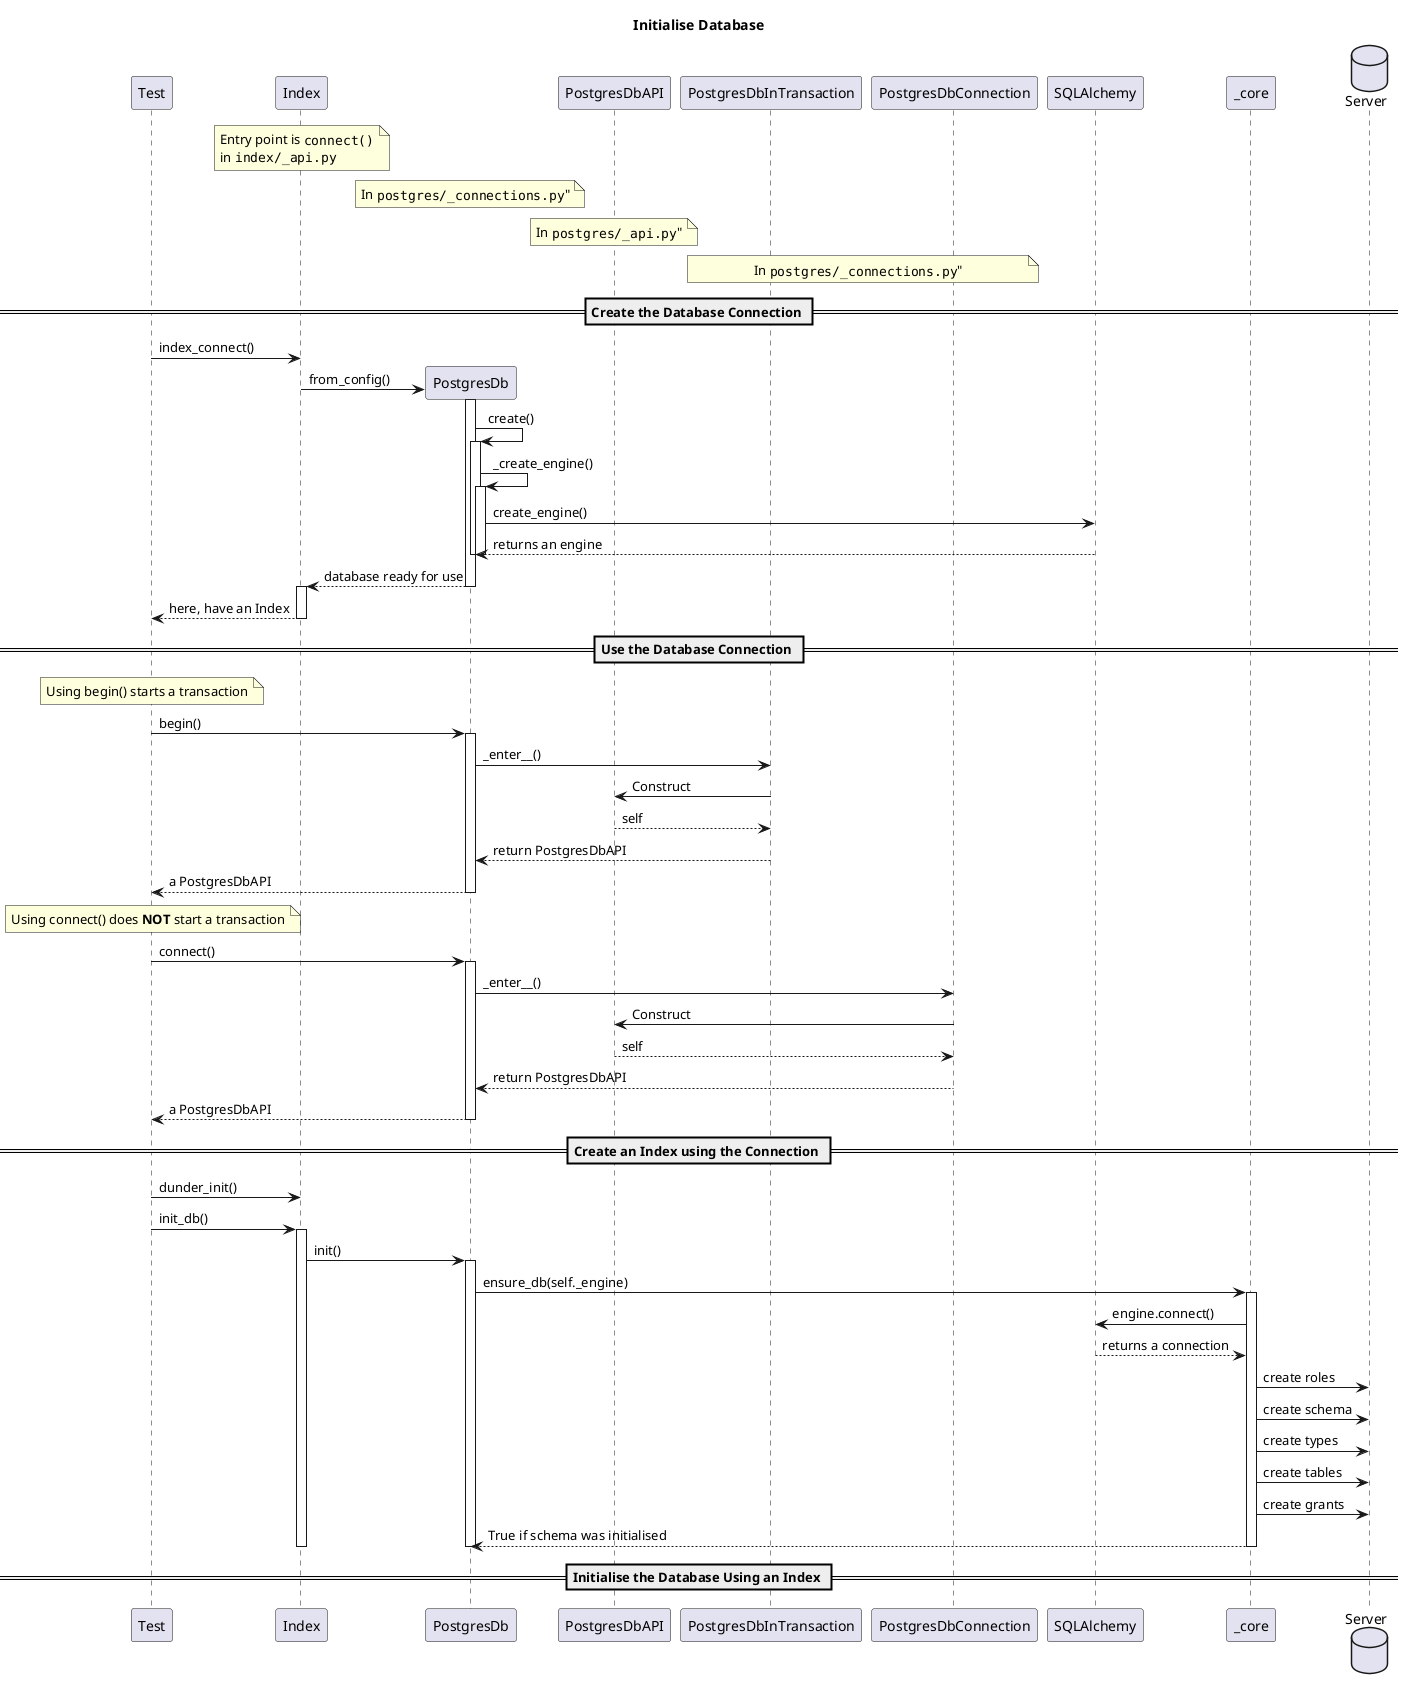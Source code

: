 @startuml
title Initialise Database
participant Test
participant Index
participant PostgresDb
participant PostgresDbAPI


note over Index: Entry point is ""connect()""\nin ""index/_api.py""
note over PostgresDb: In ""postgres/_connections.py"""
note over PostgresDbAPI: In ""postgres/_api.py"""
note over PostgresDbInTransaction,PostgresDbConnection: In ""postgres/_connections.py"""

== Create the Database Connection ==

Test -> Index: index_connect()
create PostgresDb
Index -> PostgresDb: from_config()
activate PostgresDb
    PostgresDb -> PostgresDb: create()
    activate PostgresDb

        PostgresDb -> PostgresDb: _create_engine()
        activate PostgresDb

            PostgresDb -> SQLAlchemy: create_engine()
            SQLAlchemy --> PostgresDb: returns an engine

        deactivate PostgresDb
    deactivate PostgresDb

    PostgresDb --> Index: database ready for use
deactivate PostgresDb
activate Index

    Index --> Test: here, have an Index
deactivate Index

== Use the Database Connection ==

note over Test: Using begin() starts a transaction
Test -> PostgresDb: begin()
activate PostgresDb
    PostgresDb -> PostgresDbInTransaction: _enter__()
    PostgresDbInTransaction -> PostgresDbAPI: Construct
    PostgresDbAPI --> PostgresDbInTransaction: self
    PostgresDbInTransaction --> PostgresDb: return PostgresDbAPI

    PostgresDb --> Test: a PostgresDbAPI

deactivate PostgresDb


note over Test: Using connect() does **NOT** start a transaction
Test -> PostgresDb: connect()
activate PostgresDb
    PostgresDb -> PostgresDbConnection: _enter__()
    PostgresDbConnection -> PostgresDbAPI: Construct
    PostgresDbAPI --> PostgresDbConnection: self
    PostgresDbConnection --> PostgresDb: return PostgresDbAPI

    PostgresDb --> Test: a PostgresDbAPI

deactivate PostgresDb

== Create an Index using the Connection ==

Test -> Index: dunder_init()

Test -> Index: init_db()
activate Index
    Index -> PostgresDb: init()
    activate PostgresDb
        PostgresDb -> _core: ensure_db(self._engine)
        activate _core
            _core -> SQLAlchemy: engine.connect()
            SQLAlchemy --> _core: returns a connection
            database Server
            _core -> Server: create roles
            _core -> Server: create schema
            _core -> Server: create types
            _core -> Server: create tables
            _core -> Server: create grants

            _core --> PostgresDb: True if schema was initialised
        
        deactivate _core

    deactivate PostgresDb
deactivate Index


== Initialise the Database Using an Index ==

'Test -> PostgresDb: init()



@enduml
